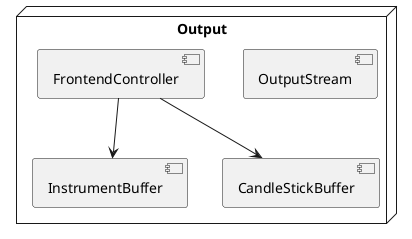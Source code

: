 @startuml
node "Output" {
[OutputStream]
[FrontendController] --> [InstrumentBuffer]
[FrontendController] --> [CandleStickBuffer]
}
@enduml